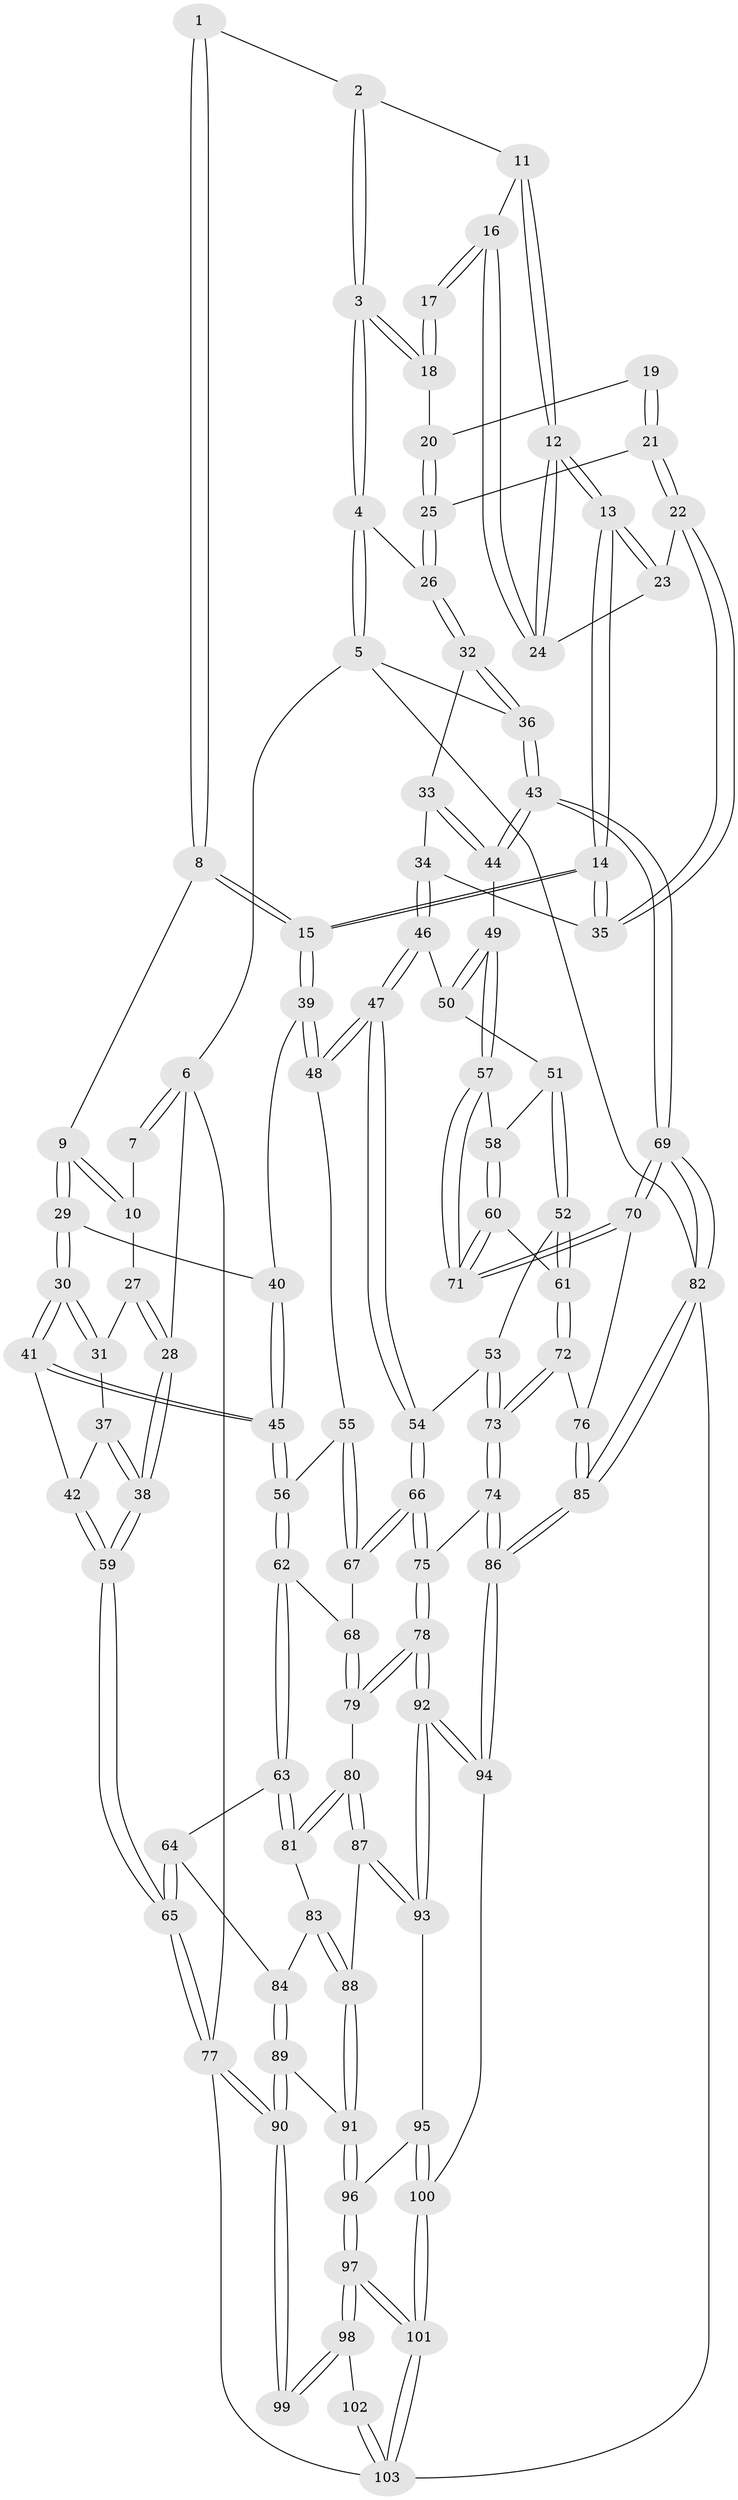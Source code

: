 // coarse degree distribution, {3: 0.06557377049180328, 6: 0.19672131147540983, 7: 0.03278688524590164, 5: 0.36065573770491804, 4: 0.32786885245901637, 2: 0.01639344262295082}
// Generated by graph-tools (version 1.1) at 2025/21/03/04/25 18:21:27]
// undirected, 103 vertices, 254 edges
graph export_dot {
graph [start="1"]
  node [color=gray90,style=filled];
  1 [pos="+0.37959048775176274+0"];
  2 [pos="+0.48203491442078117+0"];
  3 [pos="+0.9954250903432884+0"];
  4 [pos="+1+0"];
  5 [pos="+1+0"];
  6 [pos="+0+0"];
  7 [pos="+0.14432132310039567+0"];
  8 [pos="+0.32815441067638557+0.13222616481203922"];
  9 [pos="+0.26731074161449825+0.14892581388397702"];
  10 [pos="+0.14896061319121+0.055208353661760044"];
  11 [pos="+0.4826256674060486+0"];
  12 [pos="+0.5264066426123838+0.15302959123374718"];
  13 [pos="+0.5250685480508852+0.16041256165216974"];
  14 [pos="+0.49203073183379814+0.23838963421513085"];
  15 [pos="+0.48308507292039193+0.2482291750634397"];
  16 [pos="+0.6582377704645186+0.05053120384317004"];
  17 [pos="+0.6989641608640039+0.03842979750585567"];
  18 [pos="+0.8502759409482857+0"];
  19 [pos="+0.7211074015198821+0.06952616196575301"];
  20 [pos="+0.8374846372057905+0"];
  21 [pos="+0.7445676490473395+0.14479475601387404"];
  22 [pos="+0.7396182520549641+0.15085349624338792"];
  23 [pos="+0.714071721649655+0.13895294031018193"];
  24 [pos="+0.6551931536746279+0.06949058368102781"];
  25 [pos="+0.8017314401926114+0.09854539772722593"];
  26 [pos="+0.8976281373221944+0.16256018019433052"];
  27 [pos="+0.08574905901968181+0.133198954949963"];
  28 [pos="+0+0.025257086508724217"];
  29 [pos="+0.2119944599372079+0.23440188684431107"];
  30 [pos="+0.19894394415945413+0.24530275128619197"];
  31 [pos="+0.09257696395276531+0.1659775128709505"];
  32 [pos="+0.9142220923232947+0.20564703227557268"];
  33 [pos="+0.9018955269098853+0.22786841624012186"];
  34 [pos="+0.7494363313444292+0.24032083706449767"];
  35 [pos="+0.7416034653313659+0.2295207401855004"];
  36 [pos="+1+0.10986748723910217"];
  37 [pos="+0.04072212420218294+0.2449958934827215"];
  38 [pos="+0+0.31578422714659604"];
  39 [pos="+0.48130925512521583+0.2608411164181767"];
  40 [pos="+0.32101248288361856+0.27593868840824487"];
  41 [pos="+0.1702102461640773+0.3556103140087254"];
  42 [pos="+0.16623057528183913+0.3554287563571335"];
  43 [pos="+1+0.41962629388126654"];
  44 [pos="+0.9381803000605806+0.39164390886700745"];
  45 [pos="+0.20700523436530238+0.3962201691189499"];
  46 [pos="+0.7464798471370548+0.318034025273296"];
  47 [pos="+0.5463353412885082+0.37728804803246013"];
  48 [pos="+0.4855792945717268+0.32258786316189114"];
  49 [pos="+0.9245037467865409+0.399060619615709"];
  50 [pos="+0.7516316521920865+0.32631437225642196"];
  51 [pos="+0.7395059006756592+0.3941878290387082"];
  52 [pos="+0.6684166329639386+0.4907588288980961"];
  53 [pos="+0.631861652089964+0.48495415633758376"];
  54 [pos="+0.5951525777291019+0.473240668870288"];
  55 [pos="+0.47647806954988825+0.3306348536881848"];
  56 [pos="+0.21046115655476857+0.4012890718807946"];
  57 [pos="+0.8991984552521968+0.43452515201815844"];
  58 [pos="+0.7997451725764284+0.44514111953115487"];
  59 [pos="+0+0.4699816747832128"];
  60 [pos="+0.7266121957635273+0.5081929388972827"];
  61 [pos="+0.6928137609487897+0.5073957138540227"];
  62 [pos="+0.22242165586518645+0.4880813947004343"];
  63 [pos="+0.21765703918139903+0.49574546422507876"];
  64 [pos="+0.0027840087802358513+0.5610561472374974"];
  65 [pos="+0+0.5065257191624266"];
  66 [pos="+0.534485403444179+0.5668262331391714"];
  67 [pos="+0.399745783153515+0.47373168630909146"];
  68 [pos="+0.357899085992243+0.5175913176117901"];
  69 [pos="+1+1"];
  70 [pos="+0.868082329606147+0.5919033302753168"];
  71 [pos="+0.8627764015151771+0.5689571200712493"];
  72 [pos="+0.7141029947855674+0.6302761874043522"];
  73 [pos="+0.6435645483554154+0.6659811675598384"];
  74 [pos="+0.6411908307868281+0.667988112542195"];
  75 [pos="+0.5003963402432063+0.6591869975997523"];
  76 [pos="+0.7463677481294044+0.6429908604489153"];
  77 [pos="+0+0.8426667071493771"];
  78 [pos="+0.4780135919738184+0.6772127043203493"];
  79 [pos="+0.41260662302976453+0.651706865468496"];
  80 [pos="+0.3307305668668212+0.6778293861906248"];
  81 [pos="+0.2188878559160446+0.6233438432235576"];
  82 [pos="+1+1"];
  83 [pos="+0.19653272798879884+0.6448923873128553"];
  84 [pos="+0.09828627963064018+0.656383737656031"];
  85 [pos="+0.8374885652787631+1"];
  86 [pos="+0.8324455727058332+1"];
  87 [pos="+0.280015684585468+0.7820964606216637"];
  88 [pos="+0.19670008699221378+0.7077962706637007"];
  89 [pos="+0.07666112475355893+0.7951216064768885"];
  90 [pos="+0+0.8433243114058473"];
  91 [pos="+0.11191181379642128+0.8097854485765029"];
  92 [pos="+0.5006934258528104+0.8892371133348578"];
  93 [pos="+0.27732779761004117+0.8369095289927951"];
  94 [pos="+0.6483157432840022+1"];
  95 [pos="+0.26644938317723865+0.8437140957672876"];
  96 [pos="+0.15385114209581496+0.8485525332840134"];
  97 [pos="+0.13193563134173183+0.9536960472484219"];
  98 [pos="+0.12575119114612454+0.9529352633497458"];
  99 [pos="+0+0.9207066079957809"];
  100 [pos="+0.25877494994078004+1"];
  101 [pos="+0.22109833404431015+1"];
  102 [pos="+0.04072891778753939+0.9842682715614378"];
  103 [pos="+0.20297486840709267+1"];
  1 -- 2;
  1 -- 8;
  1 -- 8;
  2 -- 3;
  2 -- 3;
  2 -- 11;
  3 -- 4;
  3 -- 4;
  3 -- 18;
  3 -- 18;
  4 -- 5;
  4 -- 5;
  4 -- 26;
  5 -- 6;
  5 -- 36;
  5 -- 82;
  6 -- 7;
  6 -- 7;
  6 -- 28;
  6 -- 77;
  7 -- 10;
  8 -- 9;
  8 -- 15;
  8 -- 15;
  9 -- 10;
  9 -- 10;
  9 -- 29;
  9 -- 29;
  10 -- 27;
  11 -- 12;
  11 -- 12;
  11 -- 16;
  12 -- 13;
  12 -- 13;
  12 -- 24;
  12 -- 24;
  13 -- 14;
  13 -- 14;
  13 -- 23;
  13 -- 23;
  14 -- 15;
  14 -- 15;
  14 -- 35;
  14 -- 35;
  15 -- 39;
  15 -- 39;
  16 -- 17;
  16 -- 17;
  16 -- 24;
  16 -- 24;
  17 -- 18;
  17 -- 18;
  18 -- 20;
  19 -- 20;
  19 -- 21;
  19 -- 21;
  20 -- 25;
  20 -- 25;
  21 -- 22;
  21 -- 22;
  21 -- 25;
  22 -- 23;
  22 -- 35;
  22 -- 35;
  23 -- 24;
  25 -- 26;
  25 -- 26;
  26 -- 32;
  26 -- 32;
  27 -- 28;
  27 -- 28;
  27 -- 31;
  28 -- 38;
  28 -- 38;
  29 -- 30;
  29 -- 30;
  29 -- 40;
  30 -- 31;
  30 -- 31;
  30 -- 41;
  30 -- 41;
  31 -- 37;
  32 -- 33;
  32 -- 36;
  32 -- 36;
  33 -- 34;
  33 -- 44;
  33 -- 44;
  34 -- 35;
  34 -- 46;
  34 -- 46;
  36 -- 43;
  36 -- 43;
  37 -- 38;
  37 -- 38;
  37 -- 42;
  38 -- 59;
  38 -- 59;
  39 -- 40;
  39 -- 48;
  39 -- 48;
  40 -- 45;
  40 -- 45;
  41 -- 42;
  41 -- 45;
  41 -- 45;
  42 -- 59;
  42 -- 59;
  43 -- 44;
  43 -- 44;
  43 -- 69;
  43 -- 69;
  44 -- 49;
  45 -- 56;
  45 -- 56;
  46 -- 47;
  46 -- 47;
  46 -- 50;
  47 -- 48;
  47 -- 48;
  47 -- 54;
  47 -- 54;
  48 -- 55;
  49 -- 50;
  49 -- 50;
  49 -- 57;
  49 -- 57;
  50 -- 51;
  51 -- 52;
  51 -- 52;
  51 -- 58;
  52 -- 53;
  52 -- 61;
  52 -- 61;
  53 -- 54;
  53 -- 73;
  53 -- 73;
  54 -- 66;
  54 -- 66;
  55 -- 56;
  55 -- 67;
  55 -- 67;
  56 -- 62;
  56 -- 62;
  57 -- 58;
  57 -- 71;
  57 -- 71;
  58 -- 60;
  58 -- 60;
  59 -- 65;
  59 -- 65;
  60 -- 61;
  60 -- 71;
  60 -- 71;
  61 -- 72;
  61 -- 72;
  62 -- 63;
  62 -- 63;
  62 -- 68;
  63 -- 64;
  63 -- 81;
  63 -- 81;
  64 -- 65;
  64 -- 65;
  64 -- 84;
  65 -- 77;
  65 -- 77;
  66 -- 67;
  66 -- 67;
  66 -- 75;
  66 -- 75;
  67 -- 68;
  68 -- 79;
  68 -- 79;
  69 -- 70;
  69 -- 70;
  69 -- 82;
  69 -- 82;
  70 -- 71;
  70 -- 71;
  70 -- 76;
  72 -- 73;
  72 -- 73;
  72 -- 76;
  73 -- 74;
  73 -- 74;
  74 -- 75;
  74 -- 86;
  74 -- 86;
  75 -- 78;
  75 -- 78;
  76 -- 85;
  76 -- 85;
  77 -- 90;
  77 -- 90;
  77 -- 103;
  78 -- 79;
  78 -- 79;
  78 -- 92;
  78 -- 92;
  79 -- 80;
  80 -- 81;
  80 -- 81;
  80 -- 87;
  80 -- 87;
  81 -- 83;
  82 -- 85;
  82 -- 85;
  82 -- 103;
  83 -- 84;
  83 -- 88;
  83 -- 88;
  84 -- 89;
  84 -- 89;
  85 -- 86;
  85 -- 86;
  86 -- 94;
  86 -- 94;
  87 -- 88;
  87 -- 93;
  87 -- 93;
  88 -- 91;
  88 -- 91;
  89 -- 90;
  89 -- 90;
  89 -- 91;
  90 -- 99;
  90 -- 99;
  91 -- 96;
  91 -- 96;
  92 -- 93;
  92 -- 93;
  92 -- 94;
  92 -- 94;
  93 -- 95;
  94 -- 100;
  95 -- 96;
  95 -- 100;
  95 -- 100;
  96 -- 97;
  96 -- 97;
  97 -- 98;
  97 -- 98;
  97 -- 101;
  97 -- 101;
  98 -- 99;
  98 -- 99;
  98 -- 102;
  100 -- 101;
  100 -- 101;
  101 -- 103;
  101 -- 103;
  102 -- 103;
  102 -- 103;
}
